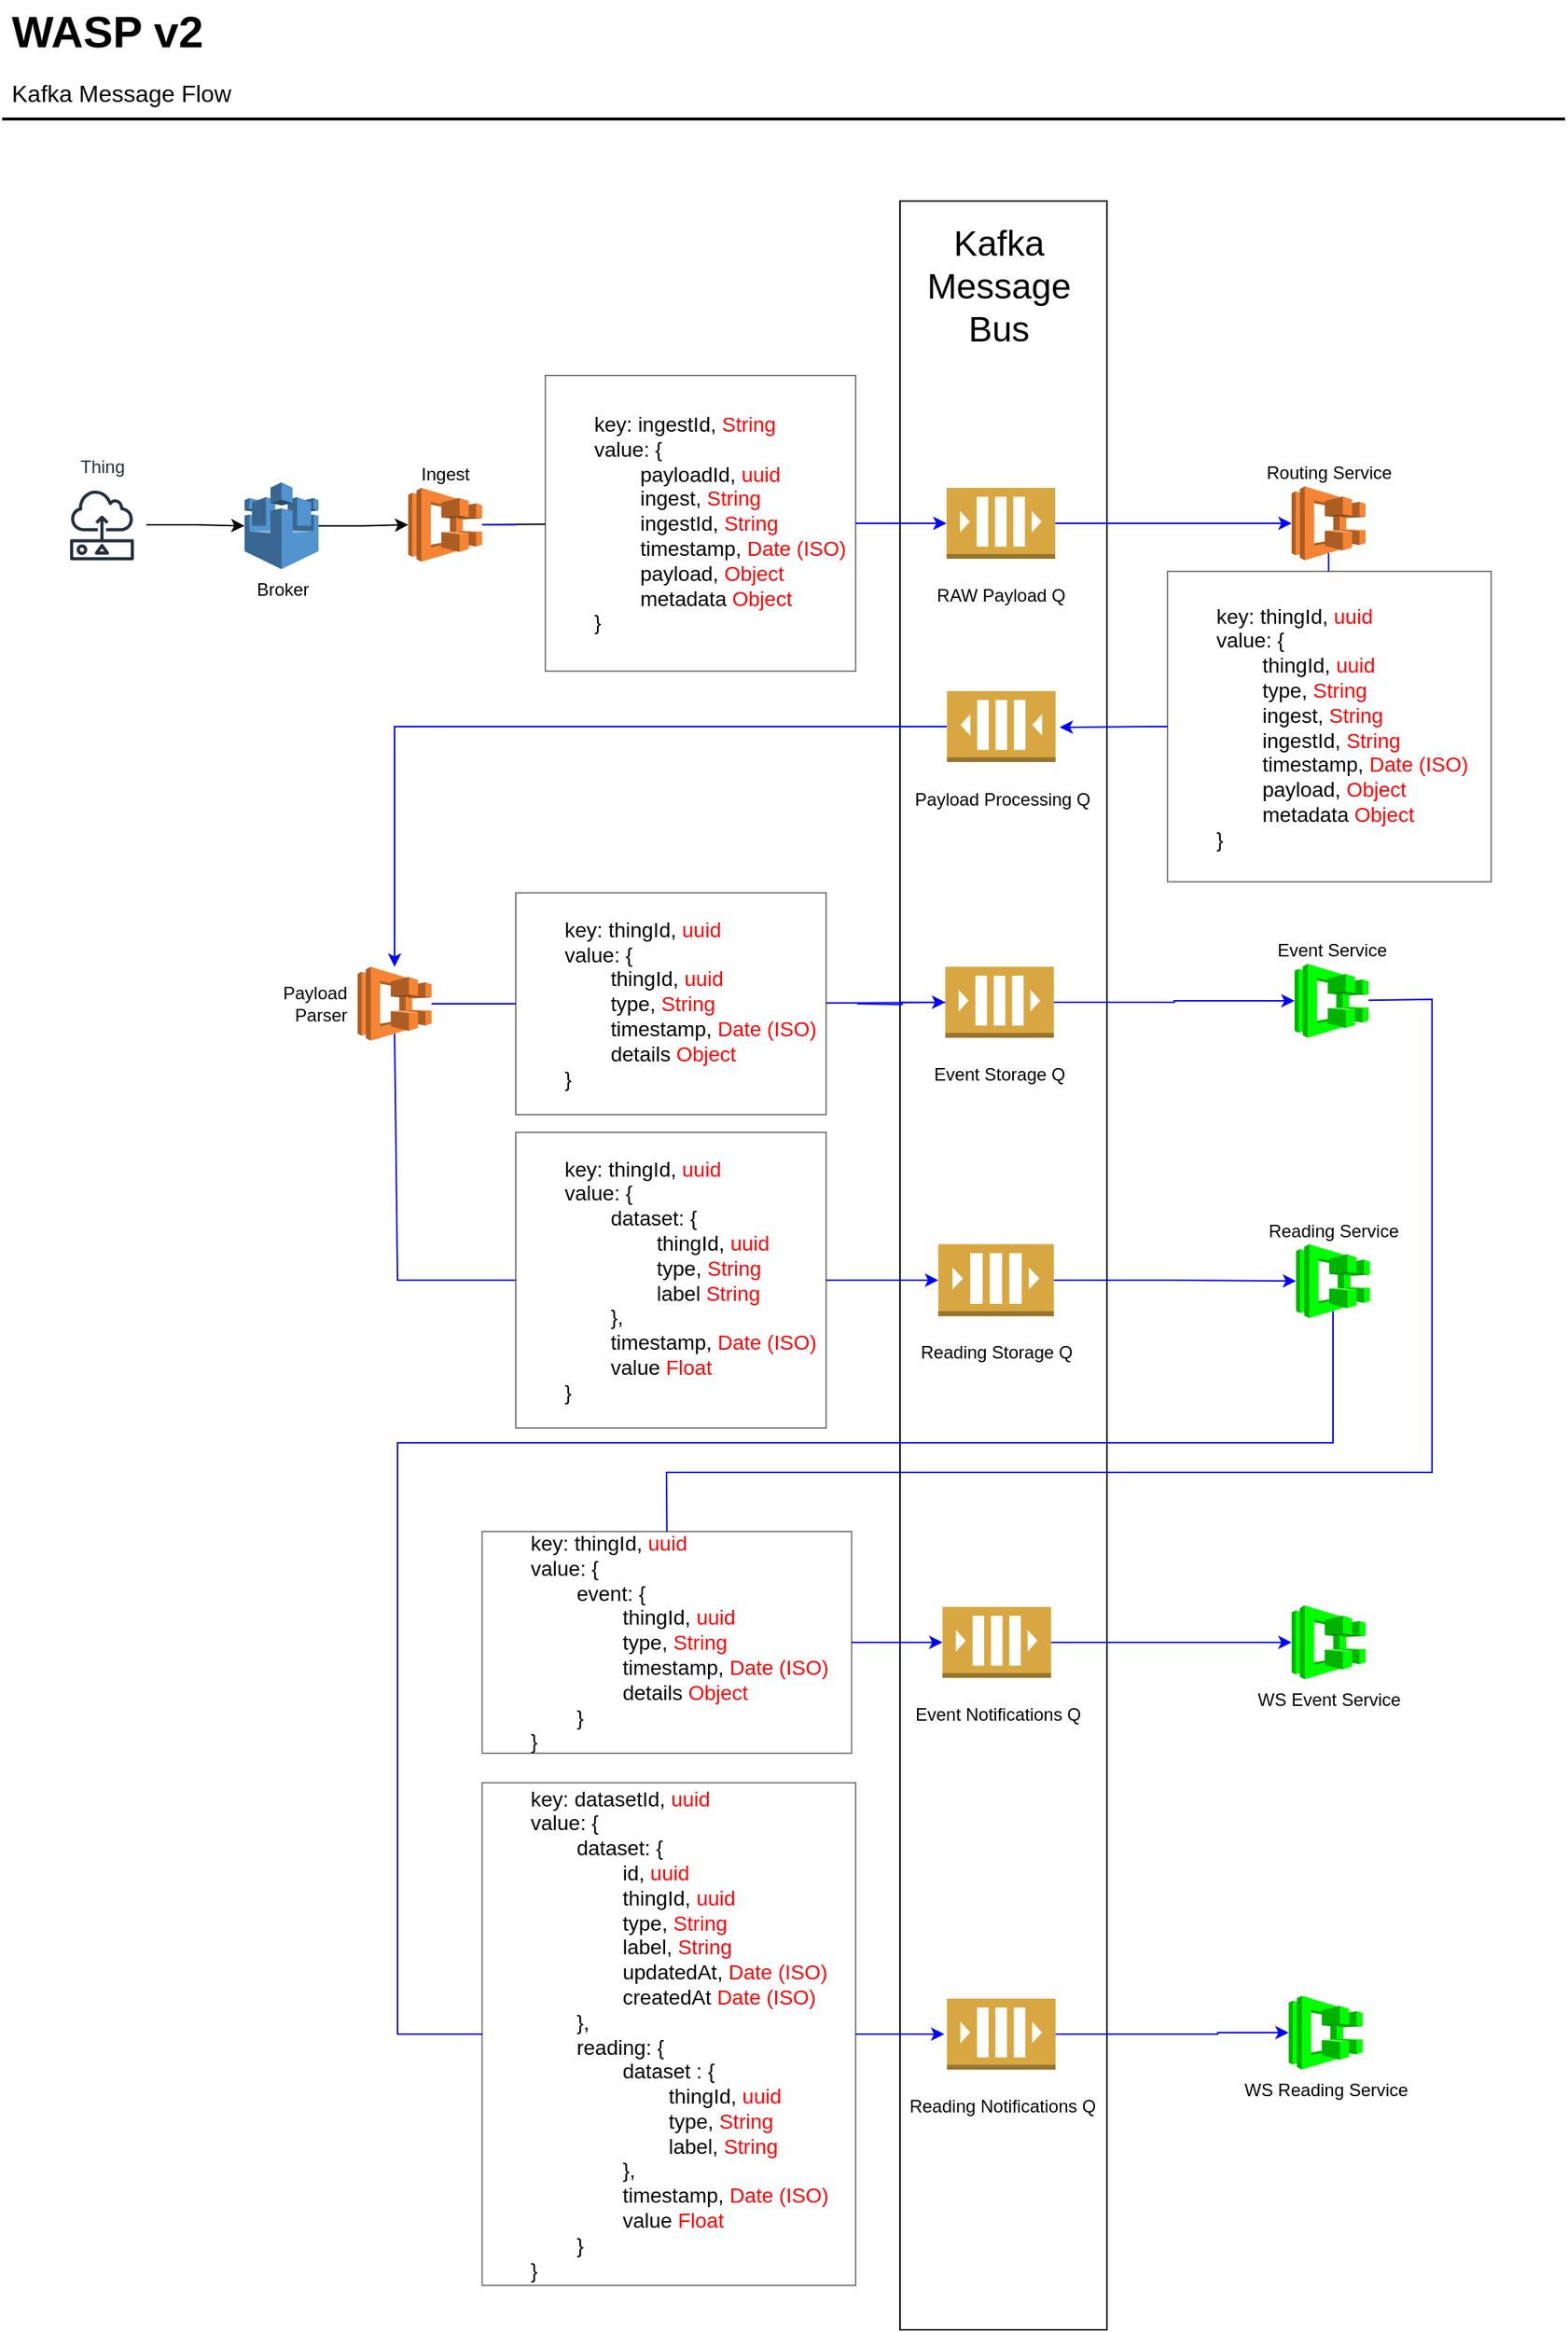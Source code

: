 <mxfile version="14.9.6" type="device"><diagram id="Ht1M8jgEwFfnCIfOTk4-" name="Page-1"><mxGraphModel dx="2025" dy="1220" grid="1" gridSize="10" guides="1" tooltips="1" connect="1" arrows="1" fold="1" page="1" pageScale="1" pageWidth="1654" pageHeight="1169" math="0" shadow="0"><root><mxCell id="0"/><mxCell id="1" parent="0"/><mxCell id="f7E1hRnNLFq2RJVRDF7E-89" value="" style="rounded=0;whiteSpace=wrap;html=1;fillColor=none;align=right;" parent="1" vertex="1"><mxGeometry x="660" y="200" width="140" height="1440" as="geometry"/></mxCell><mxCell id="-QjtrjUzRDEMRZ5MF8oH-47" value="WASP v2" style="text;html=1;resizable=0;points=[];autosize=1;align=left;verticalAlign=top;spacingTop=-4;fontSize=30;fontStyle=1" parent="1" vertex="1"><mxGeometry x="56.5" y="64.5" width="150" height="40" as="geometry"/></mxCell><mxCell id="-QjtrjUzRDEMRZ5MF8oH-48" value="Kafka Message Flow" style="text;html=1;resizable=0;points=[];autosize=1;align=left;verticalAlign=top;spacingTop=-4;fontSize=16;" parent="1" vertex="1"><mxGeometry x="56.5" y="114.5" width="160" height="20" as="geometry"/></mxCell><mxCell id="SCVMTBWpLvtzJIhz15lM-1" value="" style="line;strokeWidth=2;html=1;fontSize=14;" parent="1" vertex="1"><mxGeometry x="52.5" y="139.5" width="1057.5" height="10" as="geometry"/></mxCell><mxCell id="f7E1hRnNLFq2RJVRDF7E-65" value="Thing" style="outlineConnect=0;fontColor=#232F3E;gradientColor=none;strokeColor=#232F3E;fillColor=#ffffff;dashed=0;verticalLabelPosition=top;verticalAlign=bottom;align=center;html=1;fontSize=12;fontStyle=0;aspect=fixed;shape=mxgraph.aws4.resourceIcon;resIcon=mxgraph.aws4.sensor;labelPosition=center;" parent="1" vertex="1"><mxGeometry x="90" y="389" width="60" height="60" as="geometry"/></mxCell><mxCell id="f7E1hRnNLFq2RJVRDF7E-76" style="edgeStyle=orthogonalEdgeStyle;rounded=0;orthogonalLoop=1;jettySize=auto;html=1;" parent="1" source="f7E1hRnNLFq2RJVRDF7E-65" target="f7E1hRnNLFq2RJVRDF7E-74" edge="1"><mxGeometry relative="1" as="geometry"><mxPoint x="477.25" y="389.62" as="targetPoint"/><mxPoint x="317.25" y="389.62" as="sourcePoint"/></mxGeometry></mxCell><mxCell id="f7E1hRnNLFq2RJVRDF7E-82" style="edgeStyle=orthogonalEdgeStyle;rounded=0;orthogonalLoop=1;jettySize=auto;html=1;" parent="1" source="f7E1hRnNLFq2RJVRDF7E-74" target="f7E1hRnNLFq2RJVRDF7E-79" edge="1"><mxGeometry relative="1" as="geometry"/></mxCell><mxCell id="f7E1hRnNLFq2RJVRDF7E-74" value="Broker" style="outlineConnect=0;dashed=0;verticalLabelPosition=bottom;verticalAlign=top;align=center;html=1;shape=mxgraph.aws3.aws_iot;fillColor=#5294CF;gradientColor=none;" parent="1" vertex="1"><mxGeometry x="216.5" y="390.25" width="50" height="58.75" as="geometry"/></mxCell><mxCell id="f7E1hRnNLFq2RJVRDF7E-79" value="Ingest" style="outlineConnect=0;dashed=0;verticalLabelPosition=top;verticalAlign=bottom;align=center;html=1;shape=mxgraph.aws3.ecs;fillColor=#F58534;gradientColor=none;strokeColor=#FF0000;labelPosition=center;" parent="1" vertex="1"><mxGeometry x="327.25" y="394" width="50" height="50" as="geometry"/></mxCell><mxCell id="f7E1hRnNLFq2RJVRDF7E-90" value="Kafka Message Bus" style="text;html=1;strokeColor=none;fillColor=none;align=center;verticalAlign=middle;whiteSpace=wrap;rounded=0;fontSize=24;" parent="1" vertex="1"><mxGeometry x="691.5" y="233" width="70" height="50" as="geometry"/></mxCell><mxCell id="f7E1hRnNLFq2RJVRDF7E-96" style="edgeStyle=orthogonalEdgeStyle;rounded=0;orthogonalLoop=1;jettySize=auto;html=1;fontSize=24;strokeColor=#0000FF;entryX=0;entryY=0.5;entryDx=0;entryDy=0;entryPerimeter=0;" parent="1" source="f7E1hRnNLFq2RJVRDF7E-91" target="qurmH-xva8Dl4piv_Z0i-9" edge="1"><mxGeometry relative="1" as="geometry"><mxPoint x="890" y="420.029" as="targetPoint"/></mxGeometry></mxCell><mxCell id="f7E1hRnNLFq2RJVRDF7E-91" value="&lt;font style=&quot;font-size: 12px&quot;&gt;RAW Payload Q&lt;br&gt;&lt;/font&gt;" style="outlineConnect=0;dashed=0;verticalLabelPosition=bottom;verticalAlign=top;align=center;html=1;shape=mxgraph.aws3.queue;fillColor=#D9A741;gradientColor=none;strokeColor=#000000;fontSize=24;" parent="1" vertex="1"><mxGeometry x="691.5" y="394" width="73.5" height="48" as="geometry"/></mxCell><mxCell id="f7E1hRnNLFq2RJVRDF7E-104" style="edgeStyle=orthogonalEdgeStyle;rounded=0;orthogonalLoop=1;jettySize=auto;html=1;fontSize=24;exitX=0;exitY=0.5;exitDx=0;exitDy=0;strokeColor=#0000FF;" parent="1" source="qurmH-xva8Dl4piv_Z0i-6" edge="1"><mxGeometry relative="1" as="geometry"><mxPoint x="768" y="556" as="targetPoint"/><Array as="points"><mxPoint x="830" y="556"/><mxPoint x="830" y="556"/></Array><mxPoint x="915" y="370.25" as="sourcePoint"/></mxGeometry></mxCell><mxCell id="f7E1hRnNLFq2RJVRDF7E-108" style="edgeStyle=orthogonalEdgeStyle;rounded=0;orthogonalLoop=1;jettySize=auto;html=1;fontSize=24;strokeColor=#0000FF;exitX=1;exitY=0.5;exitDx=0;exitDy=0;exitPerimeter=0;" parent="1" source="qurmH-xva8Dl4piv_Z0i-16" target="f7E1hRnNLFq2RJVRDF7E-107" edge="1"><mxGeometry relative="1" as="geometry"><mxPoint x="692.75" y="625.5" as="sourcePoint"/></mxGeometry></mxCell><mxCell id="KerST8utlBB_D8aLNrLv-1" style="edgeStyle=orthogonalEdgeStyle;rounded=0;orthogonalLoop=1;jettySize=auto;html=1;entryX=0;entryY=0.5;entryDx=0;entryDy=0;entryPerimeter=0;strokeColor=#0000FF;exitX=1;exitY=0.5;exitDx=0;exitDy=0;" parent="1" source="qurmH-xva8Dl4piv_Z0i-7" target="TiOXgwbePyI9WTurikJS-1" edge="1"><mxGeometry relative="1" as="geometry"><Array as="points"><mxPoint x="660" y="930"/><mxPoint x="660" y="930"/></Array><mxPoint x="345" y="708" as="sourcePoint"/></mxGeometry></mxCell><mxCell id="VIeSzq_alCS82WbwjkY5-25" style="edgeStyle=orthogonalEdgeStyle;rounded=0;orthogonalLoop=1;jettySize=auto;html=1;startArrow=none;startFill=0;strokeColor=#0000FF;entryX=0;entryY=0.5;entryDx=0;entryDy=0;entryPerimeter=0;" parent="1" target="f7E1hRnNLFq2RJVRDF7E-110" edge="1"><mxGeometry relative="1" as="geometry"><Array as="points"/><mxPoint x="631" y="743" as="sourcePoint"/></mxGeometry></mxCell><mxCell id="f7E1hRnNLFq2RJVRDF7E-107" value="&lt;div&gt;Payload&lt;br&gt;&lt;/div&gt;&lt;div&gt;Parser&lt;/div&gt;" style="outlineConnect=0;dashed=0;verticalLabelPosition=middle;verticalAlign=middle;align=right;html=1;shape=mxgraph.aws3.ecs;fillColor=#F58534;gradientColor=none;strokeColor=#FF0000;labelPosition=left;spacing=8;" parent="1" vertex="1"><mxGeometry x="293" y="718" width="50" height="50" as="geometry"/></mxCell><mxCell id="f7E1hRnNLFq2RJVRDF7E-114" style="edgeStyle=orthogonalEdgeStyle;rounded=0;orthogonalLoop=1;jettySize=auto;html=1;entryX=0;entryY=0.5;entryDx=0;entryDy=0;entryPerimeter=0;fontSize=24;strokeColor=#0000FF;" parent="1" source="f7E1hRnNLFq2RJVRDF7E-110" target="f7E1hRnNLFq2RJVRDF7E-113" edge="1"><mxGeometry relative="1" as="geometry"/></mxCell><mxCell id="f7E1hRnNLFq2RJVRDF7E-110" value="&lt;font style=&quot;font-size: 12px&quot;&gt;Event Storage Q&lt;/font&gt;" style="outlineConnect=0;dashed=0;verticalLabelPosition=bottom;verticalAlign=top;align=center;html=1;shape=mxgraph.aws3.queue;fillColor=#D9A741;gradientColor=none;strokeColor=#000000;fontSize=24;" parent="1" vertex="1"><mxGeometry x="690.63" y="718" width="73.5" height="48" as="geometry"/></mxCell><mxCell id="qurmH-xva8Dl4piv_Z0i-26" style="edgeStyle=none;rounded=0;orthogonalLoop=1;jettySize=auto;html=1;entryX=0.5;entryY=0;entryDx=0;entryDy=0;endArrow=none;endFill=0;strokeColor=#0000FF;" parent="1" source="f7E1hRnNLFq2RJVRDF7E-113" target="qurmH-xva8Dl4piv_Z0i-22" edge="1"><mxGeometry relative="1" as="geometry"><Array as="points"><mxPoint x="1020" y="740"/><mxPoint x="1020" y="1060"/><mxPoint x="502" y="1060"/></Array></mxGeometry></mxCell><mxCell id="f7E1hRnNLFq2RJVRDF7E-113" value="Event Service" style="outlineConnect=0;dashed=0;verticalLabelPosition=top;verticalAlign=bottom;align=center;html=1;shape=mxgraph.aws3.ecs;gradientColor=none;strokeColor=#FF0000;labelPosition=center;spacing=2;fillColor=#00FF00;" parent="1" vertex="1"><mxGeometry x="927" y="716" width="50" height="50" as="geometry"/></mxCell><mxCell id="TiOXgwbePyI9WTurikJS-7" style="edgeStyle=orthogonalEdgeStyle;rounded=0;orthogonalLoop=1;jettySize=auto;html=1;strokeColor=#0000FF;" parent="1" source="TiOXgwbePyI9WTurikJS-1" target="TiOXgwbePyI9WTurikJS-4" edge="1"><mxGeometry relative="1" as="geometry"/></mxCell><mxCell id="TiOXgwbePyI9WTurikJS-1" value="&lt;font style=&quot;font-size: 12px&quot;&gt;Reading Storage&lt;font style=&quot;font-size: 12px&quot;&gt; Q&lt;/font&gt;&lt;/font&gt;" style="outlineConnect=0;dashed=0;verticalLabelPosition=bottom;verticalAlign=top;align=center;html=1;shape=mxgraph.aws3.queue;fillColor=#D9A741;gradientColor=none;strokeColor=#000000;fontSize=24;" parent="1" vertex="1"><mxGeometry x="685.88" y="905.63" width="78.25" height="48.75" as="geometry"/></mxCell><mxCell id="qurmH-xva8Dl4piv_Z0i-27" style="edgeStyle=none;rounded=0;orthogonalLoop=1;jettySize=auto;html=1;entryX=0;entryY=0.5;entryDx=0;entryDy=0;endArrow=none;endFill=0;strokeColor=#0000FF;exitX=0.5;exitY=0.905;exitDx=0;exitDy=0;exitPerimeter=0;" parent="1" source="TiOXgwbePyI9WTurikJS-4" target="qurmH-xva8Dl4piv_Z0i-21" edge="1"><mxGeometry relative="1" as="geometry"><Array as="points"><mxPoint x="953" y="1040"/><mxPoint x="320" y="1040"/><mxPoint x="320" y="1440"/></Array></mxGeometry></mxCell><mxCell id="TiOXgwbePyI9WTurikJS-4" value="&lt;div&gt;Reading Service&lt;/div&gt;" style="outlineConnect=0;dashed=0;verticalLabelPosition=top;verticalAlign=bottom;align=center;html=1;shape=mxgraph.aws3.ecs;gradientColor=none;strokeColor=#FF0000;labelPosition=center;spacing=2;fillColor=#00FF00;" parent="1" vertex="1"><mxGeometry x="928" y="905.63" width="50" height="50" as="geometry"/></mxCell><mxCell id="qurmH-xva8Dl4piv_Z0i-10" value="" style="edgeStyle=none;rounded=0;orthogonalLoop=1;jettySize=auto;html=1;endArrow=none;endFill=0;" parent="1" source="qurmH-xva8Dl4piv_Z0i-1" target="f7E1hRnNLFq2RJVRDF7E-79" edge="1"><mxGeometry relative="1" as="geometry"/></mxCell><mxCell id="qurmH-xva8Dl4piv_Z0i-1" value="&lt;p style=&quot;line-height: 50%&quot;&gt;&lt;/p&gt;&lt;pre style=&quot;font-size: 14px&quot;&gt;&lt;div&gt;&lt;br&gt;&lt;/div&gt;&lt;font face=&quot;Helvetica&quot; style=&quot;font-size: 14px&quot;&gt;&lt;div&gt;&lt;span style=&quot;white-space: normal&quot;&gt;&lt;span style=&quot;white-space: pre&quot;&gt;&#9;&lt;/span&gt;key: ingestId, &lt;/span&gt;&lt;font color=&quot;#ff0000&quot; style=&quot;white-space: normal ; font-size: 14px&quot;&gt;String&lt;/font&gt;&lt;/div&gt;&lt;/font&gt;&lt;code&gt;&lt;div&gt;&lt;span style=&quot;font-family: &amp;#34;helvetica&amp;#34;&quot;&gt;&#9;&lt;/span&gt;&lt;span style=&quot;font-family: &amp;#34;helvetica&amp;#34; ; white-space: normal&quot;&gt;value: {&lt;/span&gt;&lt;/div&gt;&lt;/code&gt;&lt;code&gt;&lt;div&gt;&lt;span style=&quot;font-family: &amp;#34;helvetica&amp;#34;&quot;&gt;&#9;&#9;&lt;/span&gt;&lt;span style=&quot;font-family: &amp;#34;helvetica&amp;#34; ; white-space: normal&quot;&gt;payloadId, &lt;/span&gt;&lt;font color=&quot;#ff0000&quot; style=&quot;font-family: &amp;#34;helvetica&amp;#34; ; white-space: normal ; font-size: 14px&quot;&gt;uuid&lt;/font&gt;&lt;/div&gt;&lt;/code&gt;&lt;code&gt;&lt;div&gt;&lt;span style=&quot;font-family: &amp;#34;helvetica&amp;#34;&quot;&gt;&#9;&#9;&lt;/span&gt;&lt;span style=&quot;font-family: &amp;#34;helvetica&amp;#34; ; white-space: normal&quot;&gt;ingest, &lt;/span&gt;&lt;font color=&quot;#ff0000&quot; style=&quot;font-family: &amp;#34;helvetica&amp;#34; ; white-space: normal ; font-size: 14px&quot;&gt;String&lt;/font&gt;&lt;/div&gt;&lt;/code&gt;&lt;code&gt;&lt;div&gt;&lt;span style=&quot;font-family: &amp;#34;helvetica&amp;#34;&quot;&gt;&#9;&#9;&lt;/span&gt;&lt;span style=&quot;font-family: &amp;#34;helvetica&amp;#34; ; white-space: normal&quot;&gt;ingestId, &lt;/span&gt;&lt;font color=&quot;#ff0000&quot; style=&quot;font-family: &amp;#34;helvetica&amp;#34; ; white-space: normal ; font-size: 14px&quot;&gt;String&lt;/font&gt;&lt;/div&gt;&lt;/code&gt;&lt;code&gt;&lt;div&gt;&lt;span style=&quot;font-family: &amp;#34;helvetica&amp;#34;&quot;&gt;&#9;&#9;&lt;/span&gt;&lt;span style=&quot;font-family: &amp;#34;helvetica&amp;#34; ; white-space: normal&quot;&gt;timestamp, &lt;/span&gt;&lt;font color=&quot;#ff0000&quot; style=&quot;font-family: &amp;#34;helvetica&amp;#34; ; white-space: normal ; font-size: 14px&quot;&gt;Date (ISO)&lt;/font&gt;&lt;/div&gt;&lt;/code&gt;&lt;code&gt;&lt;div&gt;&lt;span style=&quot;font-family: &amp;#34;helvetica&amp;#34;&quot;&gt;&#9;&#9;&lt;/span&gt;&lt;span style=&quot;font-family: &amp;#34;helvetica&amp;#34; ; white-space: normal&quot;&gt;payload, &lt;/span&gt;&lt;font color=&quot;#ff0000&quot; style=&quot;font-family: &amp;#34;helvetica&amp;#34; ; white-space: normal ; font-size: 14px&quot;&gt;Object&lt;/font&gt;&lt;/div&gt;&lt;/code&gt;&lt;code&gt;&lt;div&gt;&lt;span style=&quot;font-family: &amp;#34;helvetica&amp;#34;&quot;&gt;&#9;&#9;&lt;/span&gt;&lt;span style=&quot;font-family: &amp;#34;helvetica&amp;#34; ; white-space: normal&quot;&gt;metadata &lt;/span&gt;&lt;font color=&quot;#ff0000&quot; style=&quot;font-family: &amp;#34;helvetica&amp;#34; ; white-space: normal ; font-size: 14px&quot;&gt;Object&lt;/font&gt;&lt;/div&gt;&lt;div&gt;&lt;span style=&quot;font-family: &amp;#34;helvetica&amp;#34; ; white-space: normal&quot;&gt;&lt;font color=&quot;#ff0000&quot;&gt;&amp;nbsp;&lt;span style=&quot;white-space: pre&quot;&gt;&#9;&lt;/span&gt;&lt;/font&gt;}&lt;/span&gt;&lt;/div&gt;&lt;/code&gt;&lt;code&gt;&lt;div&gt;&lt;span style=&quot;font-family: &amp;#34;helvetica&amp;#34; ; white-space: normal&quot;&gt;&amp;nbsp;&lt;/span&gt;&lt;/div&gt;&lt;/code&gt;&lt;/pre&gt;&lt;p&gt;&lt;/p&gt;" style="text;html=1;fillColor=none;align=left;verticalAlign=middle;whiteSpace=wrap;rounded=0;perimeterSpacing=0;glass=0;strokeWidth=1;opacity=50;strokeColor=#000000;" parent="1" vertex="1"><mxGeometry x="420" y="318" width="210" height="200" as="geometry"/></mxCell><mxCell id="qurmH-xva8Dl4piv_Z0i-4" style="rounded=0;orthogonalLoop=1;jettySize=auto;html=1;fontSize=24;strokeColor=#0000FF;endArrow=none;endFill=0;" parent="1" source="f7E1hRnNLFq2RJVRDF7E-79" edge="1"><mxGeometry relative="1" as="geometry"><mxPoint x="460" y="430" as="sourcePoint"/><mxPoint x="400" y="419" as="targetPoint"/></mxGeometry></mxCell><mxCell id="qurmH-xva8Dl4piv_Z0i-6" value="&lt;p style=&quot;line-height: 50%&quot;&gt;&lt;/p&gt;&lt;pre style=&quot;font-size: 14px&quot;&gt;&lt;div&gt;&lt;br&gt;&lt;/div&gt;&lt;font face=&quot;Helvetica&quot; style=&quot;font-size: 14px&quot;&gt;&lt;div&gt;&#9;&lt;span&gt;key: thingId, &lt;font color=&quot;#ff0000&quot; style=&quot;font-size: 14px&quot;&gt;uuid&lt;/font&gt;&lt;/span&gt;&lt;/div&gt;&lt;/font&gt;&lt;code&gt;&lt;div&gt;&lt;span style=&quot;font-family: &amp;#34;helvetica&amp;#34;&quot;&gt;&#9;&lt;/span&gt;&lt;span style=&quot;font-family: &amp;#34;helvetica&amp;#34;&quot;&gt;value: {&lt;/span&gt;&lt;/div&gt;&lt;/code&gt;&lt;code&gt;&lt;div&gt;&lt;span style=&quot;font-family: &amp;#34;helvetica&amp;#34;&quot;&gt;&#9;&#9;&lt;/span&gt;&lt;span style=&quot;font-family: &amp;#34;helvetica&amp;#34;&quot;&gt;thingId, &lt;/span&gt;&lt;font color=&quot;#ff0000&quot; style=&quot;font-family: &amp;#34;helvetica&amp;#34; ; font-size: 14px&quot;&gt;uuid&lt;/font&gt;&lt;/div&gt;&lt;div&gt;&lt;font style=&quot;font-family: &amp;#34;helvetica&amp;#34; ; font-size: 14px&quot;&gt;&lt;span style=&quot;color: rgb(255 , 0 , 0)&quot;&gt;&#9;&lt;/span&gt;&lt;span style=&quot;color: rgb(255 , 0 , 0)&quot;&gt;&#9;&lt;/span&gt;type,&lt;/font&gt;&lt;font color=&quot;#ff0000&quot; style=&quot;font-family: &amp;#34;helvetica&amp;#34; ; font-size: 14px&quot;&gt; String&lt;br&gt;&lt;/font&gt;&lt;code&gt;&lt;span style=&quot;font-family: &amp;#34;helvetica&amp;#34;&quot;&gt;&#9;&#9;&lt;/span&gt;&lt;span style=&quot;font-family: &amp;#34;helvetica&amp;#34;&quot;&gt;ingest,&amp;nbsp;&lt;/span&gt;&lt;font color=&quot;#ff0000&quot; style=&quot;font-family: &amp;#34;helvetica&amp;#34; ; font-size: 14px&quot;&gt;String&lt;/font&gt;&lt;/code&gt;&lt;code&gt;&lt;span style=&quot;font-family: &amp;#34;helvetica&amp;#34;&quot;&gt;&#9;&#9;&lt;/span&gt;&lt;/code&gt;&lt;/div&gt;&lt;div&gt;&lt;code&gt;&lt;span style=&quot;font-family: &amp;#34;helvetica&amp;#34;&quot;&gt;&lt;span style=&quot;white-space: pre&quot;&gt;&#9;&lt;/span&gt;&lt;span style=&quot;white-space: pre&quot;&gt;&#9;&lt;/span&gt;ingestId,&amp;nbsp;&lt;/span&gt;&lt;font color=&quot;#ff0000&quot; style=&quot;font-family: &amp;#34;helvetica&amp;#34; ; font-size: 14px&quot;&gt;String&lt;/font&gt;&lt;/code&gt;&lt;/div&gt;&lt;/code&gt;&lt;code&gt;&lt;div&gt;&lt;span style=&quot;font-family: &amp;#34;helvetica&amp;#34;&quot;&gt;&#9;&#9;&lt;/span&gt;&lt;span style=&quot;font-family: &amp;#34;helvetica&amp;#34;&quot;&gt;timestamp, &lt;/span&gt;&lt;font color=&quot;#ff0000&quot; style=&quot;font-family: &amp;#34;helvetica&amp;#34; ; font-size: 14px&quot;&gt;Date (ISO)&lt;/font&gt;&lt;/div&gt;&lt;/code&gt;&lt;code&gt;&lt;div&gt;&lt;span style=&quot;font-family: &amp;#34;helvetica&amp;#34;&quot;&gt;&#9;&#9;&lt;/span&gt;&lt;span style=&quot;font-family: &amp;#34;helvetica&amp;#34;&quot;&gt;payload, &lt;/span&gt;&lt;font color=&quot;#ff0000&quot; style=&quot;font-family: &amp;#34;helvetica&amp;#34; ; font-size: 14px&quot;&gt;Object&lt;/font&gt;&lt;/div&gt;&lt;/code&gt;&lt;code&gt;&lt;div&gt;&lt;span style=&quot;font-family: &amp;#34;helvetica&amp;#34;&quot;&gt;&#9;&#9;&lt;/span&gt;&lt;span style=&quot;font-family: &amp;#34;helvetica&amp;#34;&quot;&gt;metadata &lt;/span&gt;&lt;font color=&quot;#ff0000&quot; style=&quot;font-family: &amp;#34;helvetica&amp;#34; ; font-size: 14px&quot;&gt;Object&lt;/font&gt;&lt;/div&gt;&lt;/code&gt;&lt;code&gt;&lt;div&gt;&lt;span style=&quot;font-family: &amp;#34;helvetica&amp;#34;&quot;&gt;&#9;&lt;/span&gt;&lt;span style=&quot;font-family: &amp;#34;helvetica&amp;#34;&quot;&gt;}&lt;/span&gt;&lt;/div&gt;&lt;/code&gt;&lt;code&gt;&lt;br&gt;&lt;/code&gt;&lt;/pre&gt;&lt;p&gt;&lt;/p&gt;" style="text;html=1;fillColor=none;align=left;verticalAlign=middle;whiteSpace=wrap;rounded=0;perimeterSpacing=0;glass=0;strokeWidth=1;opacity=50;strokeColor=#000000;" parent="1" vertex="1"><mxGeometry x="841" y="450.5" width="219" height="210" as="geometry"/></mxCell><mxCell id="qurmH-xva8Dl4piv_Z0i-7" value="&lt;p style=&quot;line-height: 50%&quot;&gt;&lt;/p&gt;&lt;pre style=&quot;font-size: 14px&quot;&gt;&lt;div&gt;&lt;br&gt;&lt;/div&gt;&lt;font face=&quot;Helvetica&quot; style=&quot;font-size: 14px&quot;&gt;&lt;div&gt;&#9;&lt;span&gt;key: thingId, &lt;font color=&quot;#ff0000&quot; style=&quot;font-size: 14px&quot;&gt;uuid&lt;/font&gt;&lt;/span&gt;&lt;/div&gt;&lt;/font&gt;&lt;code&gt;&lt;div&gt;&lt;span style=&quot;font-family: &amp;#34;helvetica&amp;#34;&quot;&gt;&#9;&lt;/span&gt;&lt;span style=&quot;font-family: &amp;#34;helvetica&amp;#34;&quot;&gt;value: {&lt;/span&gt;&lt;/div&gt;&lt;div&gt;&lt;span style=&quot;font-family: &amp;#34;helvetica&amp;#34;&quot;&gt;&lt;span&gt;&#9;&lt;/span&gt;&lt;span&gt;&#9;&lt;/span&gt;dataset: {&lt;br&gt;&lt;/span&gt;&lt;/div&gt;&lt;/code&gt;&lt;code&gt;&lt;div&gt;&lt;span style=&quot;font-family: &amp;#34;helvetica&amp;#34;&quot;&gt;&#9;&#9;&lt;span&gt;&#9;&lt;/span&gt;&lt;/span&gt;&lt;span style=&quot;font-family: &amp;#34;helvetica&amp;#34;&quot;&gt;thingId, &lt;/span&gt;&lt;font color=&quot;#ff0000&quot; style=&quot;font-family: &amp;#34;helvetica&amp;#34; ; font-size: 14px&quot;&gt;uuid&lt;/font&gt;&lt;/div&gt;&lt;/code&gt;&lt;code&gt;&lt;div&gt;&lt;font style=&quot;font-family: &amp;#34;helvetica&amp;#34; ; font-size: 14px&quot;&gt;&lt;span style=&quot;color: rgb(255 , 0 , 0)&quot;&gt;&#9;&lt;/span&gt;&lt;span style=&quot;color: rgb(255 , 0 , 0)&quot;&gt;&#9;&lt;span&gt;&#9;&lt;/span&gt;&lt;/span&gt;type,&lt;/font&gt;&lt;font color=&quot;#ff0000&quot; style=&quot;font-family: &amp;#34;helvetica&amp;#34; ; font-size: 14px&quot;&gt; String&lt;/font&gt;&lt;/div&gt;&lt;div&gt;&lt;font style=&quot;font-family: &amp;#34;helvetica&amp;#34; ; font-size: 14px&quot;&gt;&lt;span style=&quot;color: rgb(255 , 0 , 0) ; white-space: pre&quot;&gt;&#9;&lt;/span&gt;&lt;span style=&quot;color: rgb(255 , 0 , 0) ; white-space: pre&quot;&gt;&#9;&lt;/span&gt;&lt;span style=&quot;color: rgb(255 , 0 , 0) ; white-space: pre&quot;&gt;&#9;&lt;/span&gt;label &lt;/font&gt;&lt;font color=&quot;#ff0000&quot; style=&quot;font-family: &amp;#34;helvetica&amp;#34; ; font-size: 14px&quot;&gt;String&lt;/font&gt;&lt;/div&gt;&lt;/code&gt;&lt;code&gt;&lt;div&gt;&lt;font style=&quot;font-family: &amp;#34;helvetica&amp;#34; ; font-size: 14px&quot;&gt;&lt;span style=&quot;color: rgb(255 , 0 , 0)&quot;&gt;&#9;&lt;/span&gt;&lt;span style=&quot;color: rgb(255 , 0 , 0)&quot;&gt;&#9;&lt;/span&gt;},&lt;/font&gt;&lt;span style=&quot;font-family: &amp;#34;helvetica&amp;#34; ; color: rgb(255 , 0 , 0) ; white-space: normal&quot;&gt;&lt;/span&gt;&lt;/div&gt;&lt;div&gt;&lt;span style=&quot;font-family: &amp;#34;helvetica&amp;#34;&quot;&gt;&#9;&lt;span style=&quot;white-space: pre&quot;&gt;&#9;&lt;/span&gt;&lt;/span&gt;&lt;span style=&quot;font-family: &amp;#34;helvetica&amp;#34;&quot;&gt;timestamp, &lt;/span&gt;&lt;font color=&quot;#ff0000&quot; style=&quot;font-family: &amp;#34;helvetica&amp;#34; ; font-size: 14px&quot;&gt;Date (ISO)&lt;/font&gt;&lt;/div&gt;&lt;div&gt;&lt;font style=&quot;font-family: &amp;#34;helvetica&amp;#34; ; font-size: 14px&quot;&gt;&lt;span style=&quot;color: rgb(255 , 0 , 0) ; white-space: pre&quot;&gt;&#9;&lt;/span&gt;&lt;span style=&quot;color: rgb(255 , 0 , 0) ; white-space: pre&quot;&gt;&#9;&lt;/span&gt;value&lt;/font&gt;&lt;font color=&quot;#ff0000&quot; style=&quot;font-family: &amp;#34;helvetica&amp;#34; ; font-size: 14px&quot;&gt; Float&lt;br&gt;&lt;/font&gt;&lt;/div&gt;&lt;/code&gt;&lt;code&gt;&lt;div&gt;&lt;span style=&quot;font-family: &amp;#34;helvetica&amp;#34;&quot;&gt;&#9;&lt;/span&gt;&lt;span style=&quot;font-family: &amp;#34;helvetica&amp;#34;&quot;&gt;}&lt;/span&gt;&lt;/div&gt;&lt;/code&gt;&lt;code&gt;&lt;br&gt;&lt;/code&gt;&lt;/pre&gt;&lt;p&gt;&lt;/p&gt;" style="text;html=1;fillColor=none;align=left;verticalAlign=middle;whiteSpace=wrap;rounded=0;perimeterSpacing=0;glass=0;strokeWidth=1;opacity=50;strokeColor=#000000;" parent="1" vertex="1"><mxGeometry x="400" y="830.01" width="210" height="200" as="geometry"/></mxCell><mxCell id="qurmH-xva8Dl4piv_Z0i-28" value="" style="edgeStyle=none;rounded=0;orthogonalLoop=1;jettySize=auto;html=1;endArrow=none;endFill=0;strokeColor=#0000FF;" parent="1" source="qurmH-xva8Dl4piv_Z0i-8" target="f7E1hRnNLFq2RJVRDF7E-110" edge="1"><mxGeometry relative="1" as="geometry"/></mxCell><mxCell id="qurmH-xva8Dl4piv_Z0i-8" value="&lt;p style=&quot;line-height: 50%&quot;&gt;&lt;/p&gt;&lt;pre style=&quot;font-size: 14px&quot;&gt;&lt;div&gt;&lt;br&gt;&lt;/div&gt;&lt;font face=&quot;Helvetica&quot; style=&quot;font-size: 14px&quot;&gt;&lt;div&gt;&#9;&lt;span&gt;key: thingId, &lt;font color=&quot;#ff0000&quot; style=&quot;font-size: 14px&quot;&gt;uuid&lt;/font&gt;&lt;/span&gt;&lt;/div&gt;&lt;/font&gt;&lt;code&gt;&lt;div&gt;&lt;span style=&quot;font-family: &amp;#34;helvetica&amp;#34;&quot;&gt;&#9;&lt;/span&gt;&lt;span style=&quot;font-family: &amp;#34;helvetica&amp;#34;&quot;&gt;value: {&lt;/span&gt;&lt;/div&gt;&lt;/code&gt;&lt;code&gt;&lt;div&gt;&lt;span style=&quot;font-family: &amp;#34;helvetica&amp;#34;&quot;&gt;&#9;&#9;&lt;/span&gt;&lt;span style=&quot;font-family: &amp;#34;helvetica&amp;#34;&quot;&gt;thingId, &lt;/span&gt;&lt;font color=&quot;#ff0000&quot; style=&quot;font-family: &amp;#34;helvetica&amp;#34; ; font-size: 14px&quot;&gt;uuid&lt;/font&gt;&lt;/div&gt;&lt;/code&gt;&lt;code&gt;&lt;div&gt;&lt;font style=&quot;font-family: &amp;#34;helvetica&amp;#34; ; font-size: 14px&quot;&gt;&lt;span style=&quot;color: rgb(255 , 0 , 0)&quot;&gt;&#9;&lt;/span&gt;&lt;span style=&quot;color: rgb(255 , 0 , 0)&quot;&gt;&#9;&lt;/span&gt;type,&lt;/font&gt;&lt;font color=&quot;#ff0000&quot; style=&quot;font-family: &amp;#34;helvetica&amp;#34; ; font-size: 14px&quot;&gt; String&lt;/font&gt;&lt;/div&gt;&lt;/code&gt;&lt;code&gt;&lt;div&gt;&lt;span style=&quot;font-family: &amp;#34;helvetica&amp;#34;&quot;&gt;&#9;&lt;span style=&quot;white-space: pre&quot;&gt;&#9;&lt;/span&gt;&lt;/span&gt;&lt;span style=&quot;font-family: &amp;#34;helvetica&amp;#34;&quot;&gt;timestamp, &lt;/span&gt;&lt;font color=&quot;#ff0000&quot; style=&quot;font-family: &amp;#34;helvetica&amp;#34; ; font-size: 14px&quot;&gt;Date (ISO)&lt;/font&gt;&lt;/div&gt;&lt;div&gt;&lt;font style=&quot;font-family: &amp;#34;helvetica&amp;#34; ; font-size: 14px&quot;&gt;&lt;span style=&quot;color: rgb(255 , 0 , 0) ; white-space: pre&quot;&gt;&#9;&lt;/span&gt;&lt;span style=&quot;color: rgb(255 , 0 , 0) ; white-space: pre&quot;&gt;&#9;&lt;/span&gt;details&lt;/font&gt;&lt;font color=&quot;#ff0000&quot; style=&quot;font-family: &amp;#34;helvetica&amp;#34; ; font-size: 14px&quot;&gt; Object&lt;br&gt;&lt;/font&gt;&lt;/div&gt;&lt;/code&gt;&lt;code&gt;&lt;div&gt;&lt;span style=&quot;font-family: &amp;#34;helvetica&amp;#34;&quot;&gt;&#9;&lt;/span&gt;&lt;span style=&quot;font-family: &amp;#34;helvetica&amp;#34;&quot;&gt;}&lt;/span&gt;&lt;/div&gt;&lt;/code&gt;&lt;code&gt;&lt;br&gt;&lt;/code&gt;&lt;/pre&gt;&lt;p&gt;&lt;/p&gt;" style="text;html=1;fillColor=none;align=left;verticalAlign=middle;whiteSpace=wrap;rounded=0;perimeterSpacing=0;glass=0;strokeWidth=1;opacity=50;strokeColor=#000000;" parent="1" vertex="1"><mxGeometry x="400" y="668" width="210" height="150" as="geometry"/></mxCell><mxCell id="qurmH-xva8Dl4piv_Z0i-9" value="Routing Service&lt;br&gt;" style="outlineConnect=0;dashed=0;verticalLabelPosition=top;verticalAlign=bottom;align=center;html=1;shape=mxgraph.aws3.ecs;fillColor=#F58534;gradientColor=none;strokeColor=#FF0000;labelPosition=center;" parent="1" vertex="1"><mxGeometry x="925" y="393" width="50" height="50" as="geometry"/></mxCell><mxCell id="qurmH-xva8Dl4piv_Z0i-11" style="edgeStyle=orthogonalEdgeStyle;rounded=0;orthogonalLoop=1;jettySize=auto;html=1;fontSize=24;strokeColor=#0000FF;entryX=0;entryY=0.5;entryDx=0;entryDy=0;entryPerimeter=0;exitX=1;exitY=0.5;exitDx=0;exitDy=0;" parent="1" source="qurmH-xva8Dl4piv_Z0i-1" target="f7E1hRnNLFq2RJVRDF7E-91" edge="1"><mxGeometry relative="1" as="geometry"><mxPoint x="710" y="481" as="sourcePoint"/><mxPoint x="835" y="480" as="targetPoint"/></mxGeometry></mxCell><mxCell id="qurmH-xva8Dl4piv_Z0i-13" style="rounded=0;orthogonalLoop=1;jettySize=auto;html=1;fontSize=24;strokeColor=#0000FF;endArrow=none;endFill=0;entryX=0.5;entryY=0.905;entryDx=0;entryDy=0;entryPerimeter=0;" parent="1" source="qurmH-xva8Dl4piv_Z0i-6" target="qurmH-xva8Dl4piv_Z0i-9" edge="1"><mxGeometry relative="1" as="geometry"><mxPoint x="370" y="429" as="sourcePoint"/><mxPoint x="410" y="429" as="targetPoint"/></mxGeometry></mxCell><mxCell id="qurmH-xva8Dl4piv_Z0i-14" style="rounded=0;orthogonalLoop=1;jettySize=auto;html=1;fontSize=24;strokeColor=#0000FF;endArrow=none;endFill=0;entryX=0;entryY=0.5;entryDx=0;entryDy=0;" parent="1" source="f7E1hRnNLFq2RJVRDF7E-107" target="qurmH-xva8Dl4piv_Z0i-8" edge="1"><mxGeometry relative="1" as="geometry"><mxPoint x="350" y="768" as="sourcePoint"/><mxPoint x="410" y="377" as="targetPoint"/></mxGeometry></mxCell><mxCell id="qurmH-xva8Dl4piv_Z0i-15" style="rounded=0;orthogonalLoop=1;jettySize=auto;html=1;fontSize=24;strokeColor=#0000FF;endArrow=none;endFill=0;entryX=0;entryY=0.5;entryDx=0;entryDy=0;exitX=0.5;exitY=0.905;exitDx=0;exitDy=0;exitPerimeter=0;" parent="1" source="f7E1hRnNLFq2RJVRDF7E-107" target="qurmH-xva8Dl4piv_Z0i-7" edge="1"><mxGeometry relative="1" as="geometry"><mxPoint x="387.25" y="752.369" as="sourcePoint"/><mxPoint x="430" y="753" as="targetPoint"/><Array as="points"><mxPoint x="320" y="930"/></Array></mxGeometry></mxCell><mxCell id="qurmH-xva8Dl4piv_Z0i-16" value="&lt;font style=&quot;font-size: 12px&quot;&gt;Payload Processing Q&lt;br&gt;&lt;br&gt;&lt;/font&gt;" style="outlineConnect=0;dashed=0;verticalLabelPosition=bottom;verticalAlign=top;align=center;html=1;shape=mxgraph.aws3.queue;fillColor=#D9A741;gradientColor=none;strokeColor=#000000;fontSize=24;flipV=0;flipH=1;" parent="1" vertex="1"><mxGeometry x="691.75" y="531.5" width="73.5" height="48" as="geometry"/></mxCell><mxCell id="qurmH-xva8Dl4piv_Z0i-17" value="WS Event Service" style="outlineConnect=0;dashed=0;verticalLabelPosition=bottom;verticalAlign=top;align=center;html=1;shape=mxgraph.aws3.ecs;gradientColor=none;strokeColor=#FF0000;labelPosition=center;spacing=2;fillColor=#00FF00;" parent="1" vertex="1"><mxGeometry x="925" y="1150" width="50" height="50" as="geometry"/></mxCell><mxCell id="qurmH-xva8Dl4piv_Z0i-19" value="WS Reading Service" style="outlineConnect=0;dashed=0;verticalLabelPosition=bottom;verticalAlign=top;align=center;html=1;shape=mxgraph.aws3.ecs;gradientColor=none;strokeColor=#FF0000;labelPosition=center;spacing=2;fillColor=#00FF00;" parent="1" vertex="1"><mxGeometry x="923" y="1414" width="50" height="50" as="geometry"/></mxCell><mxCell id="qurmH-xva8Dl4piv_Z0i-21" value="&lt;p style=&quot;line-height: 50%&quot;&gt;&lt;/p&gt;&lt;pre&gt;&lt;pre&gt;&lt;font face=&quot;Helvetica&quot;&gt;&lt;span style=&quot;font-size: 14px&quot;&gt;&#9;key: datasetId, &lt;font color=&quot;#ff0000&quot;&gt;uuid&lt;/font&gt;&lt;br&gt;&#9;value: {&lt;br&gt;&#9;&#9;dataset: {&lt;br&gt;&#9;   &#9;&lt;span style=&quot;white-space: pre&quot;&gt;&#9;&lt;/span&gt;id, &lt;font color=&quot;#ff0000&quot;&gt;uuid&lt;/font&gt;&lt;br&gt;&#9;&#9;&#9;thingId, &lt;font color=&quot;#ff0000&quot;&gt;uuid&lt;/font&gt;&lt;br&gt;&#9;&#9;&#9;type, &lt;font color=&quot;#ff0000&quot;&gt;String&lt;/font&gt;&lt;br&gt;&#9;&#9;&#9;label, &lt;font color=&quot;#ff0000&quot;&gt;String&lt;/font&gt;&lt;br&gt;      &lt;span style=&quot;white-space: pre&quot;&gt;&#9;&lt;span style=&quot;white-space: pre&quot;&gt;&#9;&lt;span style=&quot;white-space: pre&quot;&gt;&#9;&lt;/span&gt;&lt;/span&gt;&lt;/span&gt;updatedAt, &lt;font color=&quot;#ff0000&quot;&gt;Date (ISO)&lt;/font&gt;&lt;br&gt;      &lt;span style=&quot;white-space: pre&quot;&gt;&#9;&lt;span style=&quot;white-space: pre&quot;&gt;&#9;&lt;span style=&quot;white-space: pre&quot;&gt;&#9;&lt;/span&gt;&lt;/span&gt;&lt;/span&gt;createdAt &lt;font color=&quot;#ff0000&quot;&gt;Date (ISO)&lt;br&gt;&lt;/font&gt;    &lt;span style=&quot;white-space: pre&quot;&gt;&#9;&lt;span style=&quot;white-space: pre&quot;&gt;&#9;&lt;/span&gt;&lt;/span&gt;},&lt;br&gt;    &lt;span style=&quot;white-space: pre&quot;&gt;&#9;&lt;span style=&quot;white-space: pre&quot;&gt;&#9;&lt;/span&gt;&lt;/span&gt;reading: {&lt;br&gt;      &lt;span style=&quot;white-space: pre&quot;&gt;&#9;&lt;/span&gt;&lt;span style=&quot;white-space: pre&quot;&gt;&#9;&lt;/span&gt;&lt;span style=&quot;white-space: pre&quot;&gt;&#9;&lt;/span&gt;dataset : {&lt;br&gt;        &lt;span style=&quot;white-space: pre&quot;&gt;&#9;&lt;/span&gt;&lt;span style=&quot;white-space: pre&quot;&gt;&#9;&lt;/span&gt;&lt;span style=&quot;white-space: pre&quot;&gt;&#9;&lt;/span&gt;thingId, &lt;font color=&quot;#ff0000&quot;&gt;uuid&lt;/font&gt;&lt;br&gt;        &lt;span style=&quot;white-space: pre&quot;&gt;&#9;&lt;/span&gt;&lt;span style=&quot;white-space: pre&quot;&gt;&#9;&lt;/span&gt;&lt;span style=&quot;white-space: pre&quot;&gt;&#9;&lt;/span&gt;type, &lt;font color=&quot;#ff0000&quot;&gt;String&lt;/font&gt;&lt;br&gt;        &lt;span style=&quot;white-space: pre&quot;&gt;&#9;&lt;/span&gt;&lt;span style=&quot;white-space: pre&quot;&gt;&#9;&lt;/span&gt;&lt;span style=&quot;white-space: pre&quot;&gt;&#9;&lt;/span&gt;label, &lt;font color=&quot;#ff0000&quot;&gt;String&lt;/font&gt;      &lt;br&gt;      &lt;span style=&quot;white-space: pre&quot;&gt;&#9;&lt;/span&gt;&lt;span style=&quot;white-space: pre&quot;&gt;&#9;&lt;span style=&quot;white-space: pre&quot;&gt;&#9;&lt;/span&gt;},&lt;/span&gt;&lt;br&gt;      &lt;span style=&quot;white-space: pre&quot;&gt;&#9;&lt;/span&gt;&lt;span style=&quot;white-space: pre&quot;&gt;&#9;&lt;span style=&quot;white-space: pre&quot;&gt;&#9;&lt;/span&gt;&lt;/span&gt;timestamp, &lt;font color=&quot;#ff0000&quot;&gt;Date (ISO)&lt;br&gt;&lt;/font&gt;      &lt;span style=&quot;white-space: pre&quot;&gt;&#9;&lt;/span&gt;&lt;span style=&quot;white-space: pre&quot;&gt;&#9;&lt;span style=&quot;white-space: pre&quot;&gt;&#9;&lt;/span&gt;&lt;/span&gt;value &lt;font color=&quot;#ff0000&quot;&gt;Float&lt;/font&gt;&lt;br&gt;    &lt;span style=&quot;white-space: pre&quot;&gt;&#9;&lt;span style=&quot;white-space: pre&quot;&gt;&#9;&lt;/span&gt;&lt;/span&gt;}&lt;br&gt;&lt;span style=&quot;white-space: pre&quot;&gt;&#9;&lt;/span&gt;}&lt;/span&gt;&lt;/font&gt;&lt;br&gt;&lt;/pre&gt;&lt;/pre&gt;&lt;p&gt;&lt;/p&gt;" style="text;html=1;fillColor=none;align=left;verticalAlign=middle;whiteSpace=wrap;rounded=0;perimeterSpacing=0;glass=0;strokeWidth=1;opacity=50;strokeColor=#000000;" parent="1" vertex="1"><mxGeometry x="377.25" y="1270" width="252.75" height="340" as="geometry"/></mxCell><mxCell id="qurmH-xva8Dl4piv_Z0i-22" value="&lt;p style=&quot;line-height: 50%&quot;&gt;&lt;/p&gt;&lt;pre&gt;&lt;pre&gt;&lt;font face=&quot;Helvetica&quot;&gt;&lt;span style=&quot;font-size: 14px&quot;&gt;&#9;key: thingId, &lt;font color=&quot;#ff0000&quot;&gt;uuid&lt;/font&gt;&lt;br/&gt;&#9;value: {&lt;br/&gt;    &lt;span style=&quot;white-space: pre&quot;&gt;&#9;&lt;/span&gt;&lt;span style=&quot;white-space: pre&quot;&gt;&#9;&lt;/span&gt;event: {&lt;br/&gt;      &lt;span style=&quot;white-space: pre&quot;&gt;&#9;&lt;/span&gt;&lt;span style=&quot;white-space: pre&quot;&gt;&#9;&lt;span style=&quot;white-space: pre&quot;&gt;&#9;&lt;/span&gt;&lt;/span&gt;thingId, &lt;font color=&quot;#ff0000&quot;&gt;uuid&lt;/font&gt;&lt;br/&gt;      &lt;span style=&quot;white-space: pre&quot;&gt;&#9;&lt;/span&gt;&lt;span style=&quot;white-space: pre&quot;&gt;&#9;&lt;span style=&quot;white-space: pre&quot;&gt;&#9;&lt;/span&gt;&lt;/span&gt;type, &lt;font color=&quot;#ff0000&quot;&gt;String&lt;/font&gt;&lt;br/&gt;      &lt;span style=&quot;white-space: pre&quot;&gt;&#9;&lt;/span&gt;&lt;span style=&quot;white-space: pre&quot;&gt;&#9;&lt;span style=&quot;white-space: pre&quot;&gt;&#9;&lt;/span&gt;&lt;/span&gt;timestamp, &lt;font color=&quot;#ff0000&quot;&gt;Date (ISO)&lt;/font&gt;&lt;br/&gt;      &lt;span style=&quot;white-space: pre&quot;&gt;&#9;&lt;/span&gt;&lt;span style=&quot;white-space: pre&quot;&gt;&#9;&lt;span style=&quot;white-space: pre&quot;&gt;&#9;&lt;/span&gt;&lt;/span&gt;details &lt;font color=&quot;#ff0000&quot;&gt;Object&lt;/font&gt;&lt;br/&gt;    &lt;span style=&quot;white-space: pre&quot;&gt;&#9;&lt;/span&gt;&lt;span style=&quot;white-space: pre&quot;&gt;&#9;&lt;/span&gt;}&lt;br/&gt;&#9;}&lt;/span&gt;&lt;/font&gt;&lt;span style=&quot;font-size: 14px&quot;&gt;&lt;br&gt;&lt;/span&gt;&lt;/pre&gt;&lt;/pre&gt;&lt;p&gt;&lt;/p&gt;" style="text;html=1;fillColor=none;align=left;verticalAlign=middle;whiteSpace=wrap;rounded=0;perimeterSpacing=0;glass=0;strokeWidth=1;opacity=50;strokeColor=#000000;" parent="1" vertex="1"><mxGeometry x="377.25" y="1100" width="250" height="150" as="geometry"/></mxCell><mxCell id="qurmH-xva8Dl4piv_Z0i-24" value="&lt;font style=&quot;font-size: 12px&quot;&gt;Event Notifications Q&lt;/font&gt;" style="outlineConnect=0;dashed=0;verticalLabelPosition=bottom;verticalAlign=top;align=center;html=1;shape=mxgraph.aws3.queue;fillColor=#D9A741;gradientColor=none;strokeColor=#000000;fontSize=24;" parent="1" vertex="1"><mxGeometry x="688.75" y="1151" width="73.5" height="48" as="geometry"/></mxCell><mxCell id="qurmH-xva8Dl4piv_Z0i-29" value="&lt;font style=&quot;font-size: 12px&quot;&gt;Reading Notifications Q&lt;/font&gt;" style="outlineConnect=0;dashed=0;verticalLabelPosition=bottom;verticalAlign=top;align=center;html=1;shape=mxgraph.aws3.queue;fillColor=#D9A741;gradientColor=none;strokeColor=#000000;fontSize=24;" parent="1" vertex="1"><mxGeometry x="691.75" y="1416" width="73.5" height="48" as="geometry"/></mxCell><mxCell id="qurmH-xva8Dl4piv_Z0i-30" style="edgeStyle=orthogonalEdgeStyle;rounded=0;orthogonalLoop=1;jettySize=auto;html=1;entryX=0;entryY=0.5;entryDx=0;entryDy=0;entryPerimeter=0;strokeColor=#0000FF;exitX=1;exitY=0.5;exitDx=0;exitDy=0;" parent="1" source="qurmH-xva8Dl4piv_Z0i-22" target="qurmH-xva8Dl4piv_Z0i-24" edge="1"><mxGeometry relative="1" as="geometry"><Array as="points"><mxPoint x="650" y="1175"/><mxPoint x="650" y="1175"/></Array><mxPoint x="620" y="940.01" as="sourcePoint"/><mxPoint x="695.88" y="940.005" as="targetPoint"/></mxGeometry></mxCell><mxCell id="qurmH-xva8Dl4piv_Z0i-31" style="edgeStyle=orthogonalEdgeStyle;rounded=0;orthogonalLoop=1;jettySize=auto;html=1;strokeColor=#0000FF;exitX=1;exitY=0.5;exitDx=0;exitDy=0;" parent="1" source="qurmH-xva8Dl4piv_Z0i-21" edge="1"><mxGeometry relative="1" as="geometry"><Array as="points"><mxPoint x="680" y="1440"/><mxPoint x="680" y="1440"/></Array><mxPoint x="630" y="790.01" as="sourcePoint"/><mxPoint x="690" y="1440" as="targetPoint"/></mxGeometry></mxCell><mxCell id="qurmH-xva8Dl4piv_Z0i-32" style="edgeStyle=orthogonalEdgeStyle;rounded=0;orthogonalLoop=1;jettySize=auto;html=1;entryX=0;entryY=0.5;entryDx=0;entryDy=0;entryPerimeter=0;strokeColor=#0000FF;exitX=1;exitY=0.5;exitDx=0;exitDy=0;exitPerimeter=0;" parent="1" source="qurmH-xva8Dl4piv_Z0i-24" target="qurmH-xva8Dl4piv_Z0i-17" edge="1"><mxGeometry relative="1" as="geometry"><mxPoint x="634.25" y="1185" as="sourcePoint"/><mxPoint x="698.75" y="1185.0" as="targetPoint"/></mxGeometry></mxCell><mxCell id="qurmH-xva8Dl4piv_Z0i-33" style="edgeStyle=orthogonalEdgeStyle;rounded=0;orthogonalLoop=1;jettySize=auto;html=1;entryX=0;entryY=0.5;entryDx=0;entryDy=0;entryPerimeter=0;strokeColor=#0000FF;exitX=1;exitY=0.5;exitDx=0;exitDy=0;exitPerimeter=0;" parent="1" source="qurmH-xva8Dl4piv_Z0i-29" target="qurmH-xva8Dl4piv_Z0i-19" edge="1"><mxGeometry relative="1" as="geometry"><Array as="points"><mxPoint x="875" y="1439"/></Array><mxPoint x="647.25" y="1115" as="sourcePoint"/><mxPoint x="711.75" y="1115.0" as="targetPoint"/></mxGeometry></mxCell></root></mxGraphModel></diagram></mxfile>